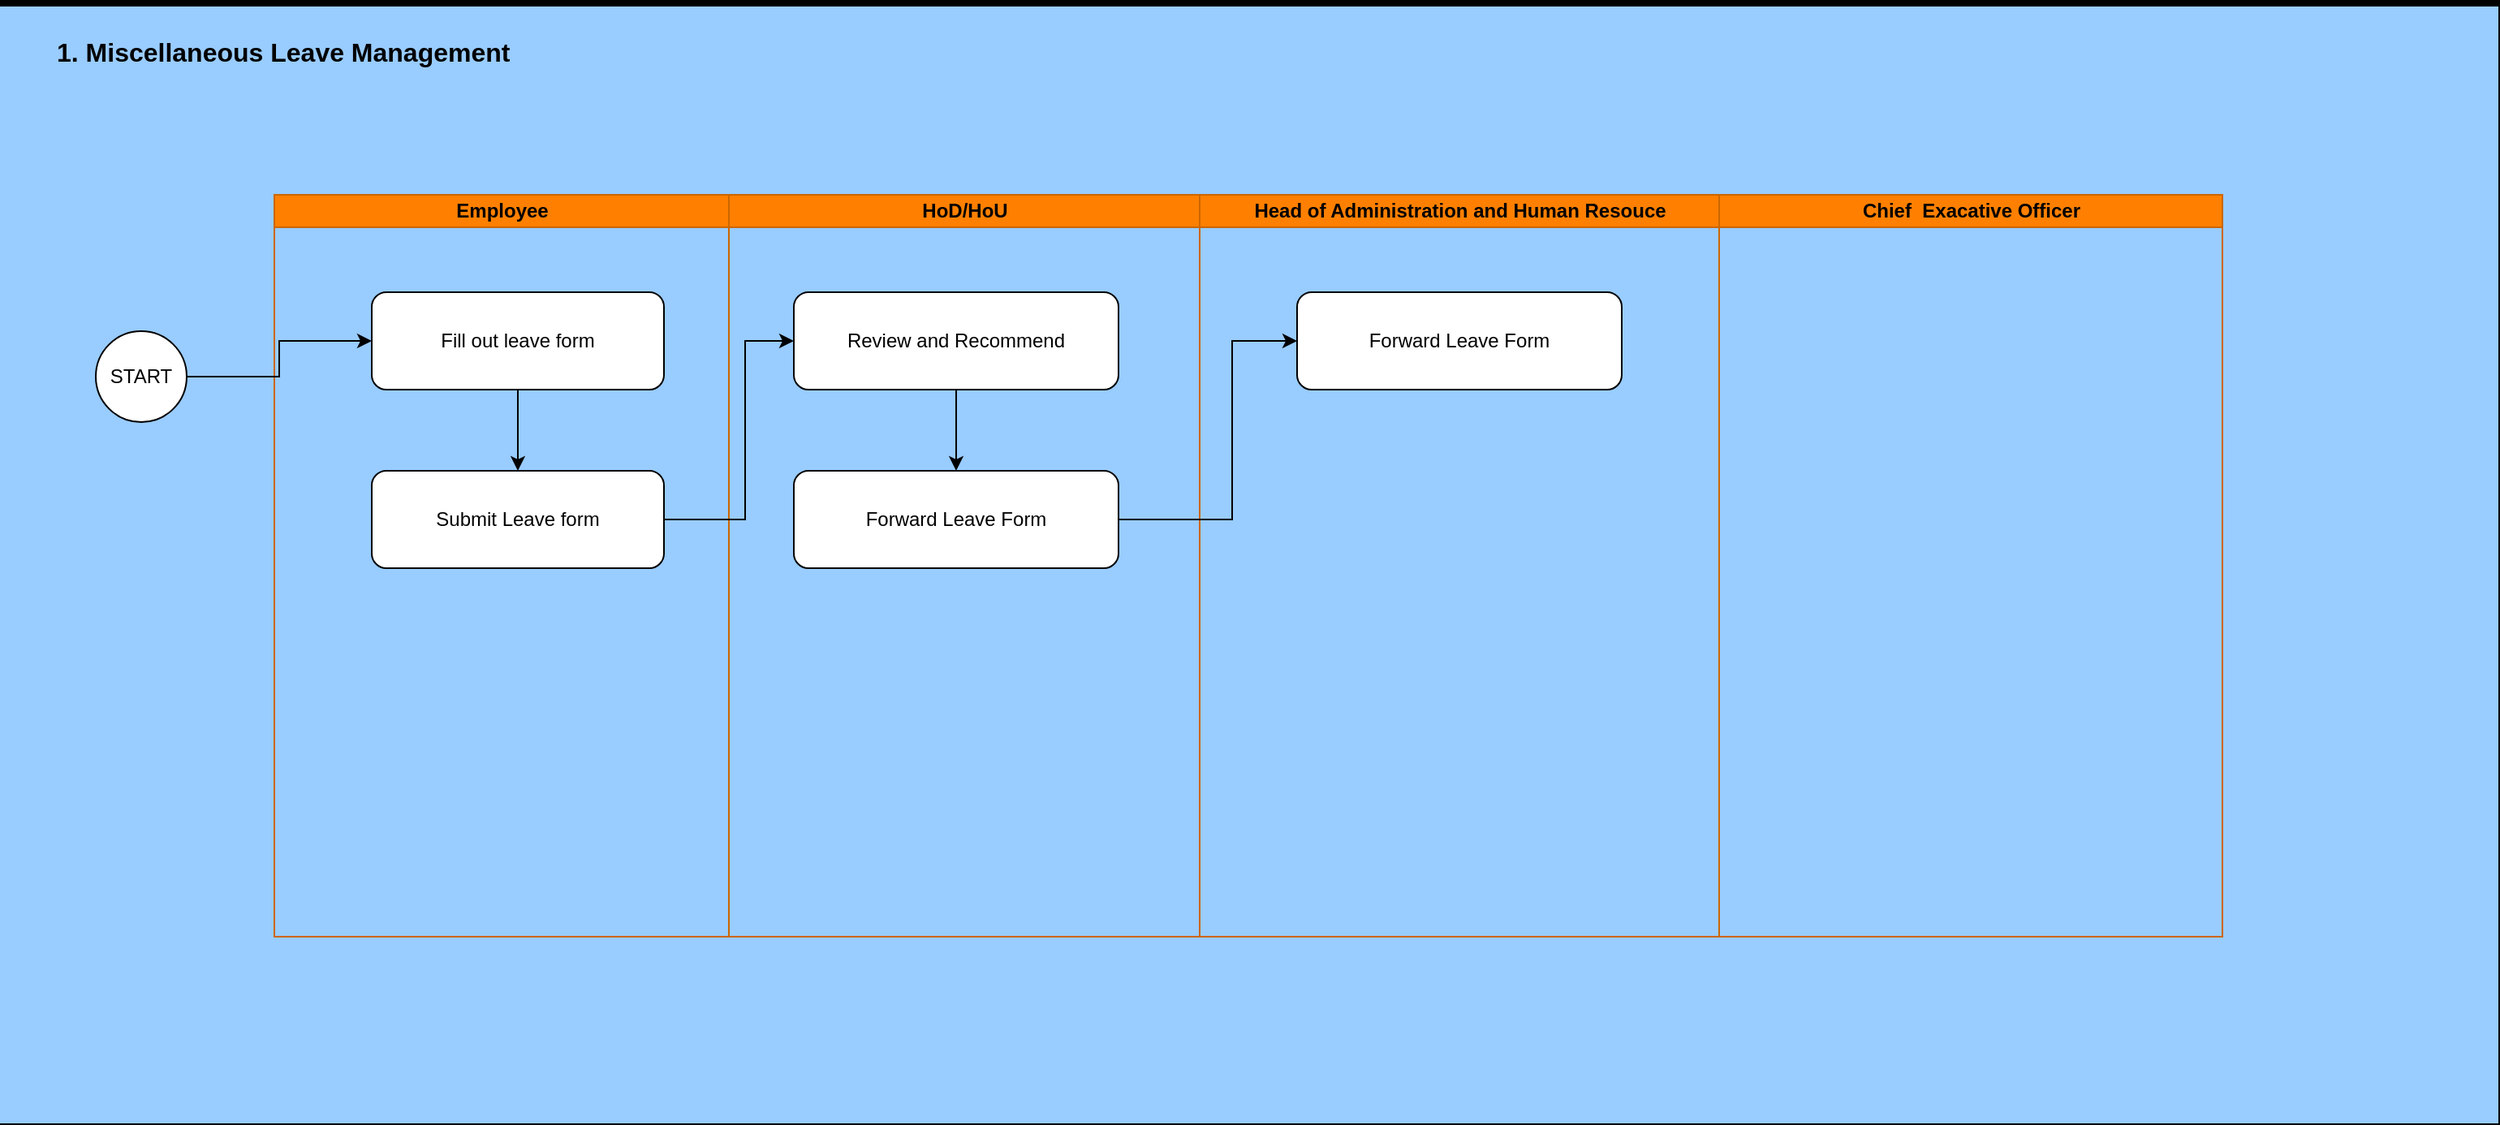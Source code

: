 <mxfile version="22.1.0" type="github">
  <diagram id="C5RBs43oDa-KdzZeNtuy" name="Page-1">
    <mxGraphModel dx="3034" dy="1595" grid="1" gridSize="10" guides="1" tooltips="1" connect="1" arrows="1" fold="1" page="0" pageScale="1" pageWidth="827" pageHeight="1169" background="#000000" math="0" shadow="0">
      <root>
        <mxCell id="WIyWlLk6GJQsqaUBKTNV-0" />
        <mxCell id="WIyWlLk6GJQsqaUBKTNV-1" parent="WIyWlLk6GJQsqaUBKTNV-0" />
        <mxCell id="HWrYE3x-AZWAvHBdDH_S-20" value="" style="swimlane;startSize=0;fillStyle=solid;fillColor=#99CCFF;strokeColor=none;gradientColor=none;swimlaneFillColor=#99CCFF;" vertex="1" parent="WIyWlLk6GJQsqaUBKTNV-1">
          <mxGeometry x="-1409" y="-736" width="1539" height="688" as="geometry" />
        </mxCell>
        <mxCell id="HWrYE3x-AZWAvHBdDH_S-24" value="&lt;h1&gt;&lt;font face=&quot;Arial, sans-serif&quot;&gt;&lt;font size=&quot;3&quot;&gt;1. &lt;/font&gt;&lt;font style=&quot;font-size: 12pt&quot; size=&quot;3&quot;&gt;Miscellaneous Leave Management&lt;/font&gt;&lt;/font&gt;&lt;/h1&gt;&lt;br&gt;&lt;br&gt;&lt;h1&gt;&lt;style type=&quot;text/css&quot;&gt;p { color: #000000; line-height: 115%; text-align: justify; orphans: 2; widows: 2; margin-bottom: 0.1in; direction: ltr; background: transparent }p.western { font-family: &quot;Tahoma&quot;, sans-serif; font-size: 11pt; so-language: en-AU }p.cjk { font-family: &quot;Times New Roman&quot;, serif; font-size: 11pt; so-language: zh-CN }p.ctl { font-family: &quot;Times New Roman&quot;, serif; font-size: 10pt; so-language: ar-SA }a:link { color: #000080; text-decoration: underline }&lt;/style&gt;&lt;/h1&gt;" style="text;html=1;strokeColor=none;fillColor=none;spacing=5;spacingTop=-20;whiteSpace=wrap;overflow=hidden;rounded=0;" vertex="1" parent="HWrYE3x-AZWAvHBdDH_S-20">
          <mxGeometry x="30" y="6" width="290" height="41" as="geometry" />
        </mxCell>
        <mxCell id="HWrYE3x-AZWAvHBdDH_S-25" value="" style="swimlane;childLayout=stackLayout;resizeParent=1;resizeParentMax=0;startSize=20;html=1;swimlaneLine=1;fillStyle=solid;fillColor=none;strokeColor=none;" vertex="1" parent="HWrYE3x-AZWAvHBdDH_S-20">
          <mxGeometry x="169" y="96" width="1200" height="477" as="geometry" />
        </mxCell>
        <mxCell id="HWrYE3x-AZWAvHBdDH_S-26" value="Employee" style="swimlane;startSize=20;html=1;fillColor=#FF8000;strokeColor=#CC6600;" vertex="1" parent="HWrYE3x-AZWAvHBdDH_S-25">
          <mxGeometry y="20" width="280" height="457" as="geometry" />
        </mxCell>
        <mxCell id="HWrYE3x-AZWAvHBdDH_S-41" style="edgeStyle=orthogonalEdgeStyle;orthogonalLoop=1;jettySize=auto;html=1;rounded=0;" edge="1" parent="HWrYE3x-AZWAvHBdDH_S-26" source="HWrYE3x-AZWAvHBdDH_S-32" target="HWrYE3x-AZWAvHBdDH_S-39">
          <mxGeometry relative="1" as="geometry" />
        </mxCell>
        <mxCell id="HWrYE3x-AZWAvHBdDH_S-32" value="Fill out leave form" style="whiteSpace=wrap;html=1;rounded=1;" vertex="1" parent="HWrYE3x-AZWAvHBdDH_S-26">
          <mxGeometry x="60" y="60" width="180" height="60" as="geometry" />
        </mxCell>
        <mxCell id="HWrYE3x-AZWAvHBdDH_S-39" value="Submit Leave form" style="rounded=1;whiteSpace=wrap;html=1;" vertex="1" parent="HWrYE3x-AZWAvHBdDH_S-26">
          <mxGeometry x="60" y="170" width="180" height="60" as="geometry" />
        </mxCell>
        <mxCell id="HWrYE3x-AZWAvHBdDH_S-27" value="HoD/HoU" style="swimlane;startSize=20;html=1;fillColor=#FF8000;strokeColor=#CC6600;" vertex="1" parent="HWrYE3x-AZWAvHBdDH_S-25">
          <mxGeometry x="280" y="20" width="290" height="457" as="geometry" />
        </mxCell>
        <mxCell id="HWrYE3x-AZWAvHBdDH_S-58" style="edgeStyle=orthogonalEdgeStyle;orthogonalLoop=1;jettySize=auto;html=1;entryX=0.5;entryY=0;entryDx=0;entryDy=0;rounded=0;" edge="1" parent="HWrYE3x-AZWAvHBdDH_S-27" source="HWrYE3x-AZWAvHBdDH_S-42" target="HWrYE3x-AZWAvHBdDH_S-45">
          <mxGeometry relative="1" as="geometry" />
        </mxCell>
        <mxCell id="HWrYE3x-AZWAvHBdDH_S-42" value="Review and Recommend" style="rounded=1;whiteSpace=wrap;html=1;" vertex="1" parent="HWrYE3x-AZWAvHBdDH_S-27">
          <mxGeometry x="40" y="60" width="200" height="60" as="geometry" />
        </mxCell>
        <mxCell id="HWrYE3x-AZWAvHBdDH_S-45" value="Forward Leave Form" style="rounded=1;whiteSpace=wrap;html=1;" vertex="1" parent="HWrYE3x-AZWAvHBdDH_S-27">
          <mxGeometry x="40" y="170" width="200" height="60" as="geometry" />
        </mxCell>
        <mxCell id="HWrYE3x-AZWAvHBdDH_S-28" value="Head of Administration and Human Resouce" style="swimlane;startSize=20;html=1;fillColor=#FF8000;strokeColor=#CC6600;" vertex="1" parent="HWrYE3x-AZWAvHBdDH_S-25">
          <mxGeometry x="570" y="20" width="320" height="457" as="geometry" />
        </mxCell>
        <mxCell id="HWrYE3x-AZWAvHBdDH_S-56" value="Forward Leave Form" style="rounded=1;whiteSpace=wrap;html=1;" vertex="1" parent="HWrYE3x-AZWAvHBdDH_S-28">
          <mxGeometry x="60" y="60" width="200" height="60" as="geometry" />
        </mxCell>
        <mxCell id="HWrYE3x-AZWAvHBdDH_S-29" value="Chief&amp;nbsp; Exacative Officer" style="swimlane;startSize=20;html=1;fillColor=#FF8000;strokeColor=#CC6600;" vertex="1" parent="HWrYE3x-AZWAvHBdDH_S-25">
          <mxGeometry x="890" y="20" width="310" height="457" as="geometry" />
        </mxCell>
        <mxCell id="HWrYE3x-AZWAvHBdDH_S-57" style="edgeStyle=orthogonalEdgeStyle;orthogonalLoop=1;jettySize=auto;html=1;entryX=0;entryY=0.5;entryDx=0;entryDy=0;rounded=0;" edge="1" parent="HWrYE3x-AZWAvHBdDH_S-25" source="HWrYE3x-AZWAvHBdDH_S-39" target="HWrYE3x-AZWAvHBdDH_S-42">
          <mxGeometry relative="1" as="geometry">
            <Array as="points">
              <mxPoint x="290" y="220" />
              <mxPoint x="290" y="110" />
            </Array>
          </mxGeometry>
        </mxCell>
        <mxCell id="HWrYE3x-AZWAvHBdDH_S-59" style="edgeStyle=orthogonalEdgeStyle;orthogonalLoop=1;jettySize=auto;html=1;entryX=0;entryY=0.5;entryDx=0;entryDy=0;rounded=0;" edge="1" parent="HWrYE3x-AZWAvHBdDH_S-25" source="HWrYE3x-AZWAvHBdDH_S-45" target="HWrYE3x-AZWAvHBdDH_S-56">
          <mxGeometry relative="1" as="geometry">
            <Array as="points">
              <mxPoint x="590" y="220" />
              <mxPoint x="590" y="110" />
            </Array>
          </mxGeometry>
        </mxCell>
        <mxCell id="HWrYE3x-AZWAvHBdDH_S-33" value="" style="edgeStyle=orthogonalEdgeStyle;orthogonalLoop=1;jettySize=auto;html=1;rounded=0;" edge="1" parent="HWrYE3x-AZWAvHBdDH_S-20" source="HWrYE3x-AZWAvHBdDH_S-31" target="HWrYE3x-AZWAvHBdDH_S-32">
          <mxGeometry relative="1" as="geometry" />
        </mxCell>
        <mxCell id="HWrYE3x-AZWAvHBdDH_S-31" value="START" style="ellipse;whiteSpace=wrap;html=1;aspect=fixed;" vertex="1" parent="HWrYE3x-AZWAvHBdDH_S-20">
          <mxGeometry x="59" y="200" width="56" height="56" as="geometry" />
        </mxCell>
      </root>
    </mxGraphModel>
  </diagram>
</mxfile>
